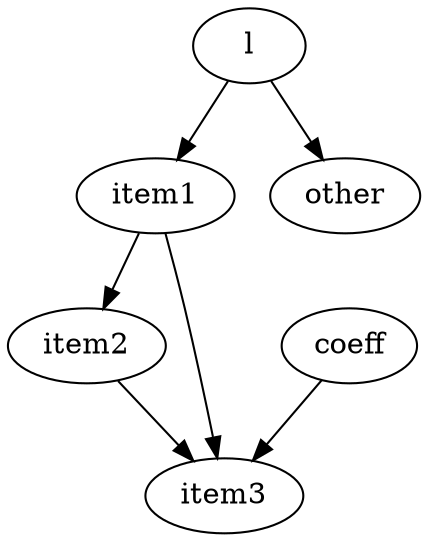 digraph {
l;
item1;
item2;
item3;
coeff;
other;
l -> item1 [key=data, loop=True];
l -> other [key=data, loop=True];
item1 -> item2 [key=data, loop=False];
item1 -> item3 [key=data1, loop=False];
item2 -> item3 [key=data2, loop=False];
coeff -> item3 [key=coeff, loop=False];
}
